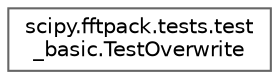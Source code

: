 digraph "Graphical Class Hierarchy"
{
 // LATEX_PDF_SIZE
  bgcolor="transparent";
  edge [fontname=Helvetica,fontsize=10,labelfontname=Helvetica,labelfontsize=10];
  node [fontname=Helvetica,fontsize=10,shape=box,height=0.2,width=0.4];
  rankdir="LR";
  Node0 [id="Node000000",label="scipy.fftpack.tests.test\l_basic.TestOverwrite",height=0.2,width=0.4,color="grey40", fillcolor="white", style="filled",URL="$d8/d73/classscipy_1_1fftpack_1_1tests_1_1test__basic_1_1TestOverwrite.html",tooltip=" "];
}
